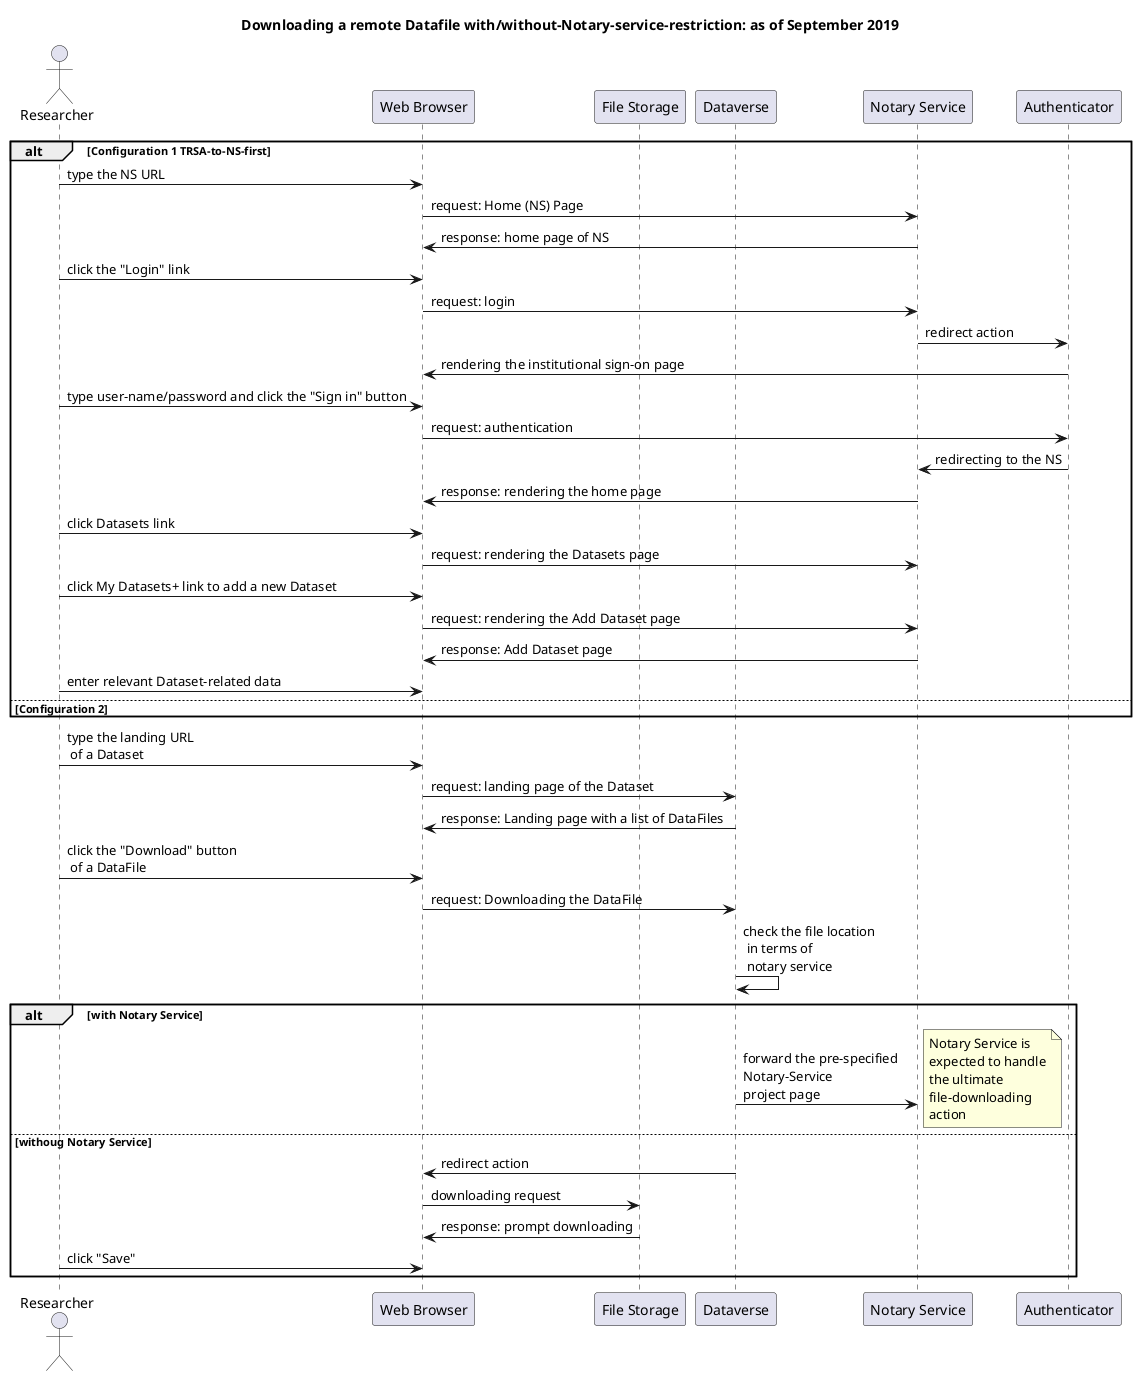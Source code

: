 = UML diagrams for TRSA
* last updated: {docdatetime}

.Dataverse: Downloading a remote DataFile: with/without Notary-service: as of September 2019
[uml]
--
@startuml
title Downloading a remote Datafile with/without-Notary-service-restriction: as of September 2019
actor Researcher as rs
'actor "Data Provider" as dp
participant "Web Browser" as wb
'participant TRSA as sa
participant "File Storage" as fs
participant  Dataverse as dv
participant "Notary Service" as ns
participant "Authenticator" as ia
alt Configuration 1 TRSA-to-NS-first
rs -> wb: type the NS URL
wb -> ns: request: Home (NS) Page
ns -> wb: response: home page of NS
rs -> wb: click the "Login" link
wb -> ns: request: login
ns -> ia: redirect action
ia -> wb: rendering the institutional sign-on page
rs -> wb: type user-name/password and click the "Sign in" button
wb -> ia: request: authentication
ia -> ns: redirecting to the NS
ns -> wb: response: rendering the home page
rs -> wb: click Datasets link
wb -> ns: request: rendering the Datasets page
rs -> wb: click My Datasets+ link to add a new Dataset
wb -> ns: request: rendering the Add Dataset page
ns -> wb: response: Add Dataset page
rs -> wb: enter relevant Dataset-related data


else Configuration 2

end

rs -> wb: type the landing URL\n of a Dataset
wb -> dv: request: landing page of the Dataset
dv -> wb: response: Landing page with a list of DataFiles
rs -> wb: click the "Download" button\n of a DataFile
wb -> dv: request: Downloading the DataFile
dv -> dv: check the file location\n in terms of\n notary service
alt with Notary Service
dv -> ns: forward the pre-specified \nNotary-Service \nproject page
note right
Notary Service is
expected to handle
the ultimate
file-downloading
action
end note
else withoug Notary Service
dv -> wb: redirect action
wb -> fs: downloading request
fs -> wb: response: prompt downloading
rs -> wb: click "Save"
end
@enduml
--


.Dataverse: Downloading a remote DataFile: with/without Notary-service: as of June 2019
[uml]
--
@startuml
title Downloading a remote Datafile with/without-Notary-service-restriction: as of June 2019
actor Researcher as rs
'actor "Data Provider" as dp
participant "Web Browser" as wb
'participant TRSA as sa
participant "File Storage" as fs
participant  Dataverse as dv
participant "Notary Service" as ns
rs -> wb: type the landing URL\n of a Dataset
wb -> dv: request: landing page of the Dataset
dv -> wb: response: Landing page with a list of DataFiles
rs -> wb: click the "Download" button\n of a DataFile
wb -> dv: request: Downloading the DataFile
dv -> dv: check the file location\n in terms of\n notary service
alt with Notary Service
dv -> ns: forward the pre-specified \nNotary-Service \nproject page
note right
Notary Service is
expected to handle
the ultimate
file-downloading
action
end note
else withoug Notary Service
dv -> wb: redirect action
wb -> fs: downloading request
fs -> wb: response: prompt downloading
rs -> wb: click "Save"
end
@enduml
--

.TRSA Functionality: Uploading Metadata to an Existing Dataset
[uml]
--
@startuml
title Uploading Metadata to an Existing Dataset
actor "Data Provider" as dp
participant "Web Browser" as wb
participant TRSA as sa
participant "File Storage" as fs
participant  Dataverse as dv
'participant "Notary Service" as ns
dp -> wb: type the url of the TRSA
wb -> sa: request: Top (TRSA) page
sa -> wb: response: Top page
dp -> wb: click \n"upload the file metadata to ..."\n button\n from the menu \nin the main pane
wb -> sa: request: ingest page
sa -> wb: response: ingest page
'ingest
'destination-selection
'submission
@enduml
--


.TRSA Functionality: Creating a new Dataset with its file metadata
[uml]
--
@startuml
title Creating a new Dataset with its file metadata
actor "Data Provider" as dp
participant "Web Browser" as wb
participant TRSA as sa
participant "File Storage" as fs
participant  Dataverse as dv
'participant "Notary Service" as ns
dp -> wb: type the url of the TRSA
wb -> sa: request: Top (TRSA) page
sa -> wb: response: Top page
dp -> wb: click \n"Create a new Dataset ..." \nbutton\n from the menu \nin the main pane
wb -> sa: request: ingest page
sa -> wb: reponse: ingest page
'ingest
'destination-selection
'submission
@enduml



.TRSA: Initial Setup
[uml]
--
@startuml
title TRSA: Initial Setup
actor "Data Provider" as dp
participant "Web Browser" as wb
participant TRSA as sa
participant "File Storage" as fs
participant  Dataverse as dv
'participant "Notary Service" as ns
dp -> wb: type the url of the TRSA
wb -> sa: request: Top (TRSA) page
sa -> wb: response: Top page
dp -> wb: click the "Dataverse Settings" link
wb -> sa: request: Landing page of Dataverse settings
sa -> wb: response: list of registered Datasets
'Create
'Browse
'Edit
'Delete
@enduml
--

.TRSA: Dataverse-side Initial Setup: Part 4
[uml]
--
@startuml
title Dataverse-side Initial Setup: Registration of a TRSA
actor "Data Provider" as dp
participant "Web Browser" as wb
'participant TRSA as trsa
'participant "File Storage" as fs
participant  Dataverse as dv
'participant "Notary Service" as ns

dp -> wb: type the URL of Root Dataverse
wb -> dv: request:Top (root Dataverse) page
dv -> wb: response:Top page
dp -> wb: click username/Dashboard link
wb -> dv: request: Dashboard page
dv -> wb: response: Dashboard page
dp -> wb: click "Manage TRSAs" button
wb -> dv: request: TRSA registry landing page
dv -> wb: response: landing page with a List of registered TRSAs
dp -> wb: click "+ Create" button
wb -> wb: request: TRSA-registry UI
wb -> wb: response: pop up the UI
dp -> wb: enter required data and click "Save" button
wb -> dv: request: persist a new set of TRSA-related data in the DB
dv -> wb: response: OK (saved) and list of registered TRSAs is updaded
@enduml
--

.TRSA: Dataverse-side Initial Setup: Part 3
[uml]
--
@startuml
title Dataverse-side Initial Setup: Create a New Dataset
actor "Data Provider" as dp
participant "Web Browser" as wb
'participant TRSA as trsa
'participant "File Storage" as fs
participant  Dataverse as dv
'participant "Notary Service" as ns

dp -> wb: type the URL of Root Dataverse
wb -> dv: request:Top (root Dataverse) page
dv -> wb: response:Top page
dp -> wb: click the host Dataverse from the list
wb -> dv: request: the host dataverse
dv -> wb: response: landing page of the dataverse
dp -> wb: click "Add Data/New Dataset" option
wb -> dv: request: New Dataset Creation page
dv -> wb: response: Dataset creation UI
dp -> dp: prepare a Dataset Title
dp -> wb: enter required data in the UI form
wb -> dv: request: Dataset creation
dv -> wb: response: OK (render success message)
footer Note: log-in step is excluded
@enduml
--

.TRSA: Dataverse-side Initial Setup: Part 2
[uml]
--
@startuml
title Dataverse-side Initial Setup: Create a New Dataverse
actor "Data Provider" as dp
participant "Web Browser" as wb
'participant TRSA as trsa
'participant "File Storage" as fs
participant  Dataverse as dv
'participant "Notary Service" as ns

dp -> wb: type the URL of Root Dataverse
wb -> dv: request:Top (root Dataverse) page
dv -> wb: response:Top page
dp -> wb: click "Add Data/New Dataverse" option
wb -> dv: request: New Dataverse Creation page
dv -> wb: response: Datavese creation UI
dp -> dp: prepare a Dataverse Alias
dp -> wb: enter required data in the UI form
wb -> dv: request: Dataverse creation
dv -> wb: response: OK (render success page)
footer Note: log-in step is excluded
@enduml
--

.TRSA: Dataverse-side Initial Setup: Part 1
[uml]
--
@startuml
title Dataverse-side setup: Get a API Token
actor "Data Provider" as dp
participant "Web Browser" as wb
'participant TRSA as sa
'participant "File Storage" as fs
participant  Dataverse as dv
'participant "Notary Service" as ns

dp -> wb: type the URL of Dataverse
wb -> dv: request:home page
dv -> wb: response:home page
dp -> wb: click the sign-in link
wb -> dv: request: sign-in page
dv -> wb: response: sign-in page
dp -> wb: enter required data
wb -> dv: request: register the user
dv -> wb: response: OK (registered)
dp -> wb: click username/API Token link
wb -> dv: request: API-token page
dv -> wb: response: API-token page
@enduml
--
